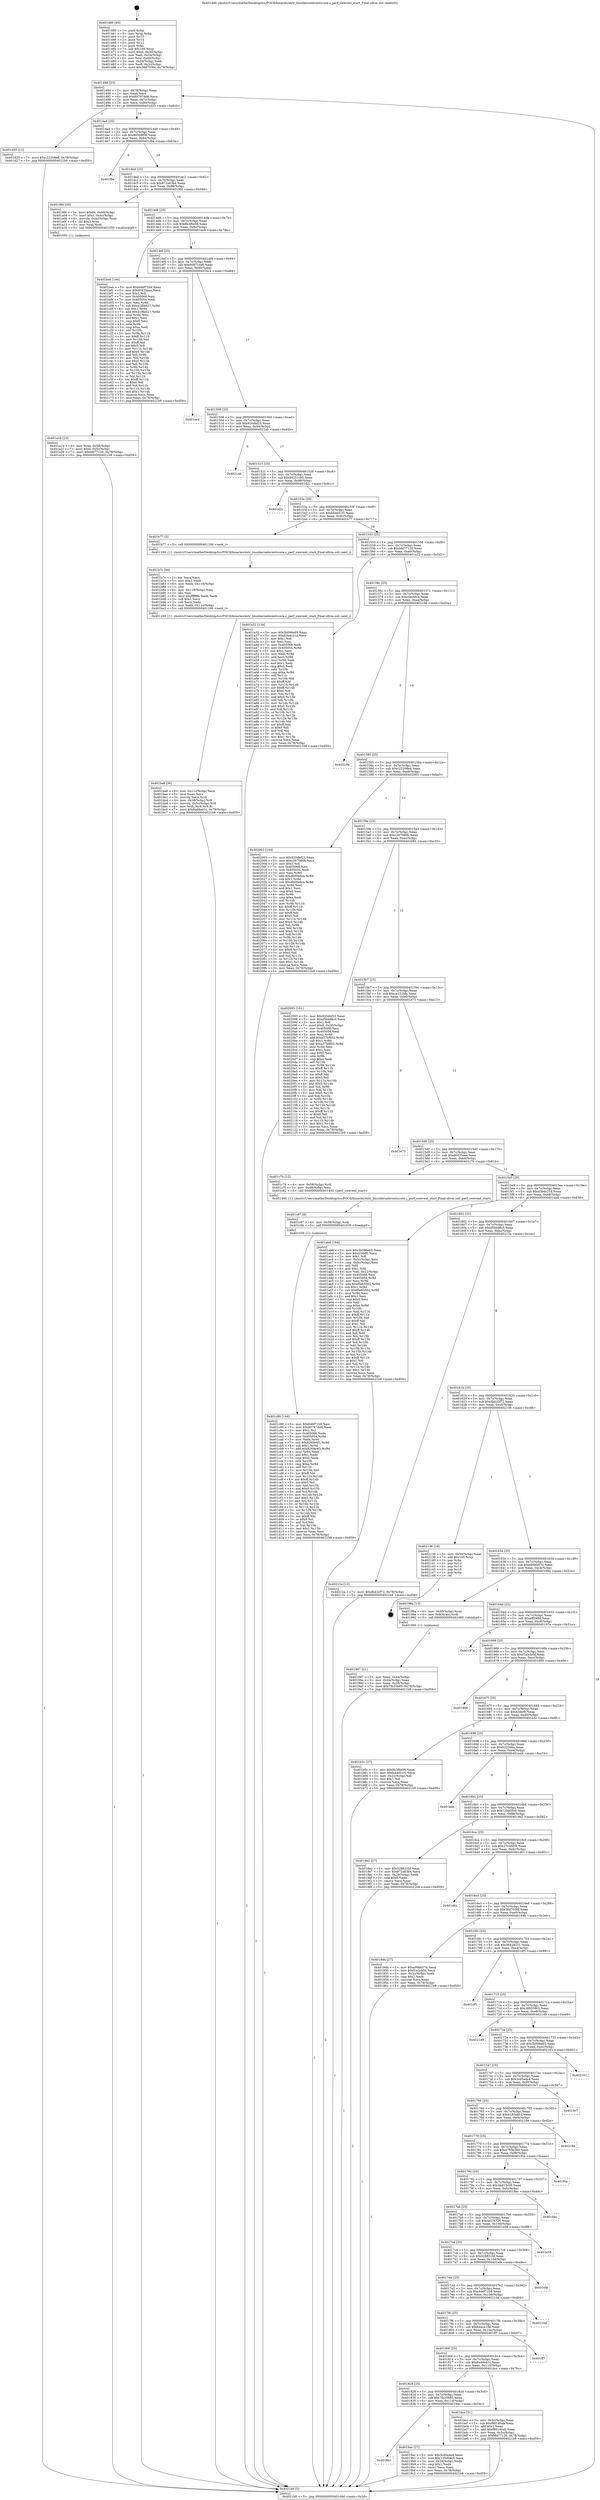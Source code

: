 digraph "0x401460" {
  label = "0x401460 (/mnt/c/Users/mathe/Desktop/tcc/POCII/binaries/extr_linuxkerneleventscore.c_perf_swevent_start_Final-ollvm.out::main(0))"
  labelloc = "t"
  node[shape=record]

  Entry [label="",width=0.3,height=0.3,shape=circle,fillcolor=black,style=filled]
  "0x40148d" [label="{
     0x40148d [23]\l
     | [instrs]\l
     &nbsp;&nbsp;0x40148d \<+3\>: mov -0x78(%rbp),%eax\l
     &nbsp;&nbsp;0x401490 \<+2\>: mov %eax,%ecx\l
     &nbsp;&nbsp;0x401492 \<+6\>: sub $0x80787dd6,%ecx\l
     &nbsp;&nbsp;0x401498 \<+3\>: mov %eax,-0x7c(%rbp)\l
     &nbsp;&nbsp;0x40149b \<+3\>: mov %ecx,-0x80(%rbp)\l
     &nbsp;&nbsp;0x40149e \<+6\>: je 0000000000401d20 \<main+0x8c0\>\l
  }"]
  "0x401d20" [label="{
     0x401d20 [12]\l
     | [instrs]\l
     &nbsp;&nbsp;0x401d20 \<+7\>: movl $0xc22208ed,-0x78(%rbp)\l
     &nbsp;&nbsp;0x401d27 \<+5\>: jmp 00000000004021b9 \<main+0xd59\>\l
  }"]
  "0x4014a4" [label="{
     0x4014a4 [25]\l
     | [instrs]\l
     &nbsp;&nbsp;0x4014a4 \<+5\>: jmp 00000000004014a9 \<main+0x49\>\l
     &nbsp;&nbsp;0x4014a9 \<+3\>: mov -0x7c(%rbp),%eax\l
     &nbsp;&nbsp;0x4014ac \<+5\>: sub $0x86508f00,%eax\l
     &nbsp;&nbsp;0x4014b1 \<+6\>: mov %eax,-0x84(%rbp)\l
     &nbsp;&nbsp;0x4014b7 \<+6\>: je 0000000000401f9a \<main+0xb3a\>\l
  }"]
  Exit [label="",width=0.3,height=0.3,shape=circle,fillcolor=black,style=filled,peripheries=2]
  "0x401f9a" [label="{
     0x401f9a\l
  }", style=dashed]
  "0x4014bd" [label="{
     0x4014bd [25]\l
     | [instrs]\l
     &nbsp;&nbsp;0x4014bd \<+5\>: jmp 00000000004014c2 \<main+0x62\>\l
     &nbsp;&nbsp;0x4014c2 \<+3\>: mov -0x7c(%rbp),%eax\l
     &nbsp;&nbsp;0x4014c5 \<+5\>: sub $0x872a63b4,%eax\l
     &nbsp;&nbsp;0x4014ca \<+6\>: mov %eax,-0x88(%rbp)\l
     &nbsp;&nbsp;0x4014d0 \<+6\>: je 00000000004019fd \<main+0x59d\>\l
  }"]
  "0x401c90" [label="{
     0x401c90 [144]\l
     | [instrs]\l
     &nbsp;&nbsp;0x401c90 \<+5\>: mov $0x646f71b9,%esi\l
     &nbsp;&nbsp;0x401c95 \<+5\>: mov $0x80787dd6,%eax\l
     &nbsp;&nbsp;0x401c9a \<+2\>: mov $0x1,%cl\l
     &nbsp;&nbsp;0x401c9c \<+7\>: mov 0x405068,%edx\l
     &nbsp;&nbsp;0x401ca3 \<+8\>: mov 0x405054,%r8d\l
     &nbsp;&nbsp;0x401cab \<+3\>: mov %edx,%r9d\l
     &nbsp;&nbsp;0x401cae \<+7\>: sub $0x8269e4f1,%r9d\l
     &nbsp;&nbsp;0x401cb5 \<+4\>: sub $0x1,%r9d\l
     &nbsp;&nbsp;0x401cb9 \<+7\>: add $0x8269e4f1,%r9d\l
     &nbsp;&nbsp;0x401cc0 \<+4\>: imul %r9d,%edx\l
     &nbsp;&nbsp;0x401cc4 \<+3\>: and $0x1,%edx\l
     &nbsp;&nbsp;0x401cc7 \<+3\>: cmp $0x0,%edx\l
     &nbsp;&nbsp;0x401cca \<+4\>: sete %r10b\l
     &nbsp;&nbsp;0x401cce \<+4\>: cmp $0xa,%r8d\l
     &nbsp;&nbsp;0x401cd2 \<+4\>: setl %r11b\l
     &nbsp;&nbsp;0x401cd6 \<+3\>: mov %r10b,%bl\l
     &nbsp;&nbsp;0x401cd9 \<+3\>: xor $0xff,%bl\l
     &nbsp;&nbsp;0x401cdc \<+3\>: mov %r11b,%r14b\l
     &nbsp;&nbsp;0x401cdf \<+4\>: xor $0xff,%r14b\l
     &nbsp;&nbsp;0x401ce3 \<+3\>: xor $0x0,%cl\l
     &nbsp;&nbsp;0x401ce6 \<+3\>: mov %bl,%r15b\l
     &nbsp;&nbsp;0x401ce9 \<+4\>: and $0x0,%r15b\l
     &nbsp;&nbsp;0x401ced \<+3\>: and %cl,%r10b\l
     &nbsp;&nbsp;0x401cf0 \<+3\>: mov %r14b,%r12b\l
     &nbsp;&nbsp;0x401cf3 \<+4\>: and $0x0,%r12b\l
     &nbsp;&nbsp;0x401cf7 \<+3\>: and %cl,%r11b\l
     &nbsp;&nbsp;0x401cfa \<+3\>: or %r10b,%r15b\l
     &nbsp;&nbsp;0x401cfd \<+3\>: or %r11b,%r12b\l
     &nbsp;&nbsp;0x401d00 \<+3\>: xor %r12b,%r15b\l
     &nbsp;&nbsp;0x401d03 \<+3\>: or %r14b,%bl\l
     &nbsp;&nbsp;0x401d06 \<+3\>: xor $0xff,%bl\l
     &nbsp;&nbsp;0x401d09 \<+3\>: or $0x0,%cl\l
     &nbsp;&nbsp;0x401d0c \<+2\>: and %cl,%bl\l
     &nbsp;&nbsp;0x401d0e \<+3\>: or %bl,%r15b\l
     &nbsp;&nbsp;0x401d11 \<+4\>: test $0x1,%r15b\l
     &nbsp;&nbsp;0x401d15 \<+3\>: cmovne %eax,%esi\l
     &nbsp;&nbsp;0x401d18 \<+3\>: mov %esi,-0x78(%rbp)\l
     &nbsp;&nbsp;0x401d1b \<+5\>: jmp 00000000004021b9 \<main+0xd59\>\l
  }"]
  "0x4019fd" [label="{
     0x4019fd [30]\l
     | [instrs]\l
     &nbsp;&nbsp;0x4019fd \<+7\>: movl $0x64,-0x48(%rbp)\l
     &nbsp;&nbsp;0x401a04 \<+7\>: movl $0x1,-0x4c(%rbp)\l
     &nbsp;&nbsp;0x401a0b \<+4\>: movslq -0x4c(%rbp),%rax\l
     &nbsp;&nbsp;0x401a0f \<+4\>: shl $0x3,%rax\l
     &nbsp;&nbsp;0x401a13 \<+3\>: mov %rax,%rdi\l
     &nbsp;&nbsp;0x401a16 \<+5\>: call 0000000000401050 \<malloc@plt\>\l
     | [calls]\l
     &nbsp;&nbsp;0x401050 \{1\} (unknown)\l
  }"]
  "0x4014d6" [label="{
     0x4014d6 [25]\l
     | [instrs]\l
     &nbsp;&nbsp;0x4014d6 \<+5\>: jmp 00000000004014db \<main+0x7b\>\l
     &nbsp;&nbsp;0x4014db \<+3\>: mov -0x7c(%rbp),%eax\l
     &nbsp;&nbsp;0x4014de \<+5\>: sub $0x8b3f6e56,%eax\l
     &nbsp;&nbsp;0x4014e3 \<+6\>: mov %eax,-0x8c(%rbp)\l
     &nbsp;&nbsp;0x4014e9 \<+6\>: je 0000000000401beb \<main+0x78b\>\l
  }"]
  "0x401c87" [label="{
     0x401c87 [9]\l
     | [instrs]\l
     &nbsp;&nbsp;0x401c87 \<+4\>: mov -0x58(%rbp),%rdi\l
     &nbsp;&nbsp;0x401c8b \<+5\>: call 0000000000401030 \<free@plt\>\l
     | [calls]\l
     &nbsp;&nbsp;0x401030 \{1\} (unknown)\l
  }"]
  "0x401beb" [label="{
     0x401beb [144]\l
     | [instrs]\l
     &nbsp;&nbsp;0x401beb \<+5\>: mov $0x646f71b9,%eax\l
     &nbsp;&nbsp;0x401bf0 \<+5\>: mov $0xd0435eea,%ecx\l
     &nbsp;&nbsp;0x401bf5 \<+2\>: mov $0x1,%dl\l
     &nbsp;&nbsp;0x401bf7 \<+7\>: mov 0x405068,%esi\l
     &nbsp;&nbsp;0x401bfe \<+7\>: mov 0x405054,%edi\l
     &nbsp;&nbsp;0x401c05 \<+3\>: mov %esi,%r8d\l
     &nbsp;&nbsp;0x401c08 \<+7\>: sub $0x41f8e627,%r8d\l
     &nbsp;&nbsp;0x401c0f \<+4\>: sub $0x1,%r8d\l
     &nbsp;&nbsp;0x401c13 \<+7\>: add $0x41f8e627,%r8d\l
     &nbsp;&nbsp;0x401c1a \<+4\>: imul %r8d,%esi\l
     &nbsp;&nbsp;0x401c1e \<+3\>: and $0x1,%esi\l
     &nbsp;&nbsp;0x401c21 \<+3\>: cmp $0x0,%esi\l
     &nbsp;&nbsp;0x401c24 \<+4\>: sete %r9b\l
     &nbsp;&nbsp;0x401c28 \<+3\>: cmp $0xa,%edi\l
     &nbsp;&nbsp;0x401c2b \<+4\>: setl %r10b\l
     &nbsp;&nbsp;0x401c2f \<+3\>: mov %r9b,%r11b\l
     &nbsp;&nbsp;0x401c32 \<+4\>: xor $0xff,%r11b\l
     &nbsp;&nbsp;0x401c36 \<+3\>: mov %r10b,%bl\l
     &nbsp;&nbsp;0x401c39 \<+3\>: xor $0xff,%bl\l
     &nbsp;&nbsp;0x401c3c \<+3\>: xor $0x0,%dl\l
     &nbsp;&nbsp;0x401c3f \<+3\>: mov %r11b,%r14b\l
     &nbsp;&nbsp;0x401c42 \<+4\>: and $0x0,%r14b\l
     &nbsp;&nbsp;0x401c46 \<+3\>: and %dl,%r9b\l
     &nbsp;&nbsp;0x401c49 \<+3\>: mov %bl,%r15b\l
     &nbsp;&nbsp;0x401c4c \<+4\>: and $0x0,%r15b\l
     &nbsp;&nbsp;0x401c50 \<+3\>: and %dl,%r10b\l
     &nbsp;&nbsp;0x401c53 \<+3\>: or %r9b,%r14b\l
     &nbsp;&nbsp;0x401c56 \<+3\>: or %r10b,%r15b\l
     &nbsp;&nbsp;0x401c59 \<+3\>: xor %r15b,%r14b\l
     &nbsp;&nbsp;0x401c5c \<+3\>: or %bl,%r11b\l
     &nbsp;&nbsp;0x401c5f \<+4\>: xor $0xff,%r11b\l
     &nbsp;&nbsp;0x401c63 \<+3\>: or $0x0,%dl\l
     &nbsp;&nbsp;0x401c66 \<+3\>: and %dl,%r11b\l
     &nbsp;&nbsp;0x401c69 \<+3\>: or %r11b,%r14b\l
     &nbsp;&nbsp;0x401c6c \<+4\>: test $0x1,%r14b\l
     &nbsp;&nbsp;0x401c70 \<+3\>: cmovne %ecx,%eax\l
     &nbsp;&nbsp;0x401c73 \<+3\>: mov %eax,-0x78(%rbp)\l
     &nbsp;&nbsp;0x401c76 \<+5\>: jmp 00000000004021b9 \<main+0xd59\>\l
  }"]
  "0x4014ef" [label="{
     0x4014ef [25]\l
     | [instrs]\l
     &nbsp;&nbsp;0x4014ef \<+5\>: jmp 00000000004014f4 \<main+0x94\>\l
     &nbsp;&nbsp;0x4014f4 \<+3\>: mov -0x7c(%rbp),%eax\l
     &nbsp;&nbsp;0x4014f7 \<+5\>: sub $0x90871da6,%eax\l
     &nbsp;&nbsp;0x4014fc \<+6\>: mov %eax,-0x90(%rbp)\l
     &nbsp;&nbsp;0x401502 \<+6\>: je 0000000000401ec4 \<main+0xa64\>\l
  }"]
  "0x401ba8" [label="{
     0x401ba8 [36]\l
     | [instrs]\l
     &nbsp;&nbsp;0x401ba8 \<+6\>: mov -0x11c(%rbp),%ecx\l
     &nbsp;&nbsp;0x401bae \<+3\>: imul %eax,%ecx\l
     &nbsp;&nbsp;0x401bb1 \<+3\>: movslq %ecx,%rdi\l
     &nbsp;&nbsp;0x401bb4 \<+4\>: mov -0x58(%rbp),%r8\l
     &nbsp;&nbsp;0x401bb8 \<+4\>: movslq -0x5c(%rbp),%r9\l
     &nbsp;&nbsp;0x401bbc \<+4\>: mov %rdi,(%r8,%r9,8)\l
     &nbsp;&nbsp;0x401bc0 \<+7\>: movl $0x6adda41c,-0x78(%rbp)\l
     &nbsp;&nbsp;0x401bc7 \<+5\>: jmp 00000000004021b9 \<main+0xd59\>\l
  }"]
  "0x401ec4" [label="{
     0x401ec4\l
  }", style=dashed]
  "0x401508" [label="{
     0x401508 [25]\l
     | [instrs]\l
     &nbsp;&nbsp;0x401508 \<+5\>: jmp 000000000040150d \<main+0xad\>\l
     &nbsp;&nbsp;0x40150d \<+3\>: mov -0x7c(%rbp),%eax\l
     &nbsp;&nbsp;0x401510 \<+5\>: sub $0x920dbf23,%eax\l
     &nbsp;&nbsp;0x401515 \<+6\>: mov %eax,-0x94(%rbp)\l
     &nbsp;&nbsp;0x40151b \<+6\>: je 00000000004021ab \<main+0xd4b\>\l
  }"]
  "0x401b7c" [label="{
     0x401b7c [44]\l
     | [instrs]\l
     &nbsp;&nbsp;0x401b7c \<+2\>: xor %ecx,%ecx\l
     &nbsp;&nbsp;0x401b7e \<+5\>: mov $0x2,%edx\l
     &nbsp;&nbsp;0x401b83 \<+6\>: mov %edx,-0x118(%rbp)\l
     &nbsp;&nbsp;0x401b89 \<+1\>: cltd\l
     &nbsp;&nbsp;0x401b8a \<+6\>: mov -0x118(%rbp),%esi\l
     &nbsp;&nbsp;0x401b90 \<+2\>: idiv %esi\l
     &nbsp;&nbsp;0x401b92 \<+6\>: imul $0xfffffffe,%edx,%edx\l
     &nbsp;&nbsp;0x401b98 \<+3\>: sub $0x1,%ecx\l
     &nbsp;&nbsp;0x401b9b \<+2\>: sub %ecx,%edx\l
     &nbsp;&nbsp;0x401b9d \<+6\>: mov %edx,-0x11c(%rbp)\l
     &nbsp;&nbsp;0x401ba3 \<+5\>: call 0000000000401160 \<next_i\>\l
     | [calls]\l
     &nbsp;&nbsp;0x401160 \{1\} (/mnt/c/Users/mathe/Desktop/tcc/POCII/binaries/extr_linuxkerneleventscore.c_perf_swevent_start_Final-ollvm.out::next_i)\l
  }"]
  "0x4021ab" [label="{
     0x4021ab\l
  }", style=dashed]
  "0x401521" [label="{
     0x401521 [25]\l
     | [instrs]\l
     &nbsp;&nbsp;0x401521 \<+5\>: jmp 0000000000401526 \<main+0xc6\>\l
     &nbsp;&nbsp;0x401526 \<+3\>: mov -0x7c(%rbp),%eax\l
     &nbsp;&nbsp;0x401529 \<+5\>: sub $0x94251c95,%eax\l
     &nbsp;&nbsp;0x40152e \<+6\>: mov %eax,-0x98(%rbp)\l
     &nbsp;&nbsp;0x401534 \<+6\>: je 0000000000401d2c \<main+0x8cc\>\l
  }"]
  "0x401a1b" [label="{
     0x401a1b [23]\l
     | [instrs]\l
     &nbsp;&nbsp;0x401a1b \<+4\>: mov %rax,-0x58(%rbp)\l
     &nbsp;&nbsp;0x401a1f \<+7\>: movl $0x0,-0x5c(%rbp)\l
     &nbsp;&nbsp;0x401a26 \<+7\>: movl $0xbfd77120,-0x78(%rbp)\l
     &nbsp;&nbsp;0x401a2d \<+5\>: jmp 00000000004021b9 \<main+0xd59\>\l
  }"]
  "0x401d2c" [label="{
     0x401d2c\l
  }", style=dashed]
  "0x40153a" [label="{
     0x40153a [25]\l
     | [instrs]\l
     &nbsp;&nbsp;0x40153a \<+5\>: jmp 000000000040153f \<main+0xdf\>\l
     &nbsp;&nbsp;0x40153f \<+3\>: mov -0x7c(%rbp),%eax\l
     &nbsp;&nbsp;0x401542 \<+5\>: sub $0xb4dd51f1,%eax\l
     &nbsp;&nbsp;0x401547 \<+6\>: mov %eax,-0x9c(%rbp)\l
     &nbsp;&nbsp;0x40154d \<+6\>: je 0000000000401b77 \<main+0x717\>\l
  }"]
  "0x401841" [label="{
     0x401841\l
  }", style=dashed]
  "0x401b77" [label="{
     0x401b77 [5]\l
     | [instrs]\l
     &nbsp;&nbsp;0x401b77 \<+5\>: call 0000000000401160 \<next_i\>\l
     | [calls]\l
     &nbsp;&nbsp;0x401160 \{1\} (/mnt/c/Users/mathe/Desktop/tcc/POCII/binaries/extr_linuxkerneleventscore.c_perf_swevent_start_Final-ollvm.out::next_i)\l
  }"]
  "0x401553" [label="{
     0x401553 [25]\l
     | [instrs]\l
     &nbsp;&nbsp;0x401553 \<+5\>: jmp 0000000000401558 \<main+0xf8\>\l
     &nbsp;&nbsp;0x401558 \<+3\>: mov -0x7c(%rbp),%eax\l
     &nbsp;&nbsp;0x40155b \<+5\>: sub $0xbfd77120,%eax\l
     &nbsp;&nbsp;0x401560 \<+6\>: mov %eax,-0xa0(%rbp)\l
     &nbsp;&nbsp;0x401566 \<+6\>: je 0000000000401a32 \<main+0x5d2\>\l
  }"]
  "0x4019ac" [label="{
     0x4019ac [27]\l
     | [instrs]\l
     &nbsp;&nbsp;0x4019ac \<+5\>: mov $0x3cd5a4e4,%eax\l
     &nbsp;&nbsp;0x4019b1 \<+5\>: mov $0x120d09c0,%ecx\l
     &nbsp;&nbsp;0x4019b6 \<+3\>: mov -0x28(%rbp),%edx\l
     &nbsp;&nbsp;0x4019b9 \<+3\>: cmp $0x1,%edx\l
     &nbsp;&nbsp;0x4019bc \<+3\>: cmovl %ecx,%eax\l
     &nbsp;&nbsp;0x4019bf \<+3\>: mov %eax,-0x78(%rbp)\l
     &nbsp;&nbsp;0x4019c2 \<+5\>: jmp 00000000004021b9 \<main+0xd59\>\l
  }"]
  "0x401a32" [label="{
     0x401a32 [134]\l
     | [instrs]\l
     &nbsp;&nbsp;0x401a32 \<+5\>: mov $0x3b096e65,%eax\l
     &nbsp;&nbsp;0x401a37 \<+5\>: mov $0xd3bdc21d,%ecx\l
     &nbsp;&nbsp;0x401a3c \<+2\>: mov $0x1,%dl\l
     &nbsp;&nbsp;0x401a3e \<+2\>: xor %esi,%esi\l
     &nbsp;&nbsp;0x401a40 \<+7\>: mov 0x405068,%edi\l
     &nbsp;&nbsp;0x401a47 \<+8\>: mov 0x405054,%r8d\l
     &nbsp;&nbsp;0x401a4f \<+3\>: sub $0x1,%esi\l
     &nbsp;&nbsp;0x401a52 \<+3\>: mov %edi,%r9d\l
     &nbsp;&nbsp;0x401a55 \<+3\>: add %esi,%r9d\l
     &nbsp;&nbsp;0x401a58 \<+4\>: imul %r9d,%edi\l
     &nbsp;&nbsp;0x401a5c \<+3\>: and $0x1,%edi\l
     &nbsp;&nbsp;0x401a5f \<+3\>: cmp $0x0,%edi\l
     &nbsp;&nbsp;0x401a62 \<+4\>: sete %r10b\l
     &nbsp;&nbsp;0x401a66 \<+4\>: cmp $0xa,%r8d\l
     &nbsp;&nbsp;0x401a6a \<+4\>: setl %r11b\l
     &nbsp;&nbsp;0x401a6e \<+3\>: mov %r10b,%bl\l
     &nbsp;&nbsp;0x401a71 \<+3\>: xor $0xff,%bl\l
     &nbsp;&nbsp;0x401a74 \<+3\>: mov %r11b,%r14b\l
     &nbsp;&nbsp;0x401a77 \<+4\>: xor $0xff,%r14b\l
     &nbsp;&nbsp;0x401a7b \<+3\>: xor $0x0,%dl\l
     &nbsp;&nbsp;0x401a7e \<+3\>: mov %bl,%r15b\l
     &nbsp;&nbsp;0x401a81 \<+4\>: and $0x0,%r15b\l
     &nbsp;&nbsp;0x401a85 \<+3\>: and %dl,%r10b\l
     &nbsp;&nbsp;0x401a88 \<+3\>: mov %r14b,%r12b\l
     &nbsp;&nbsp;0x401a8b \<+4\>: and $0x0,%r12b\l
     &nbsp;&nbsp;0x401a8f \<+3\>: and %dl,%r11b\l
     &nbsp;&nbsp;0x401a92 \<+3\>: or %r10b,%r15b\l
     &nbsp;&nbsp;0x401a95 \<+3\>: or %r11b,%r12b\l
     &nbsp;&nbsp;0x401a98 \<+3\>: xor %r12b,%r15b\l
     &nbsp;&nbsp;0x401a9b \<+3\>: or %r14b,%bl\l
     &nbsp;&nbsp;0x401a9e \<+3\>: xor $0xff,%bl\l
     &nbsp;&nbsp;0x401aa1 \<+3\>: or $0x0,%dl\l
     &nbsp;&nbsp;0x401aa4 \<+2\>: and %dl,%bl\l
     &nbsp;&nbsp;0x401aa6 \<+3\>: or %bl,%r15b\l
     &nbsp;&nbsp;0x401aa9 \<+4\>: test $0x1,%r15b\l
     &nbsp;&nbsp;0x401aad \<+3\>: cmovne %ecx,%eax\l
     &nbsp;&nbsp;0x401ab0 \<+3\>: mov %eax,-0x78(%rbp)\l
     &nbsp;&nbsp;0x401ab3 \<+5\>: jmp 00000000004021b9 \<main+0xd59\>\l
  }"]
  "0x40156c" [label="{
     0x40156c [25]\l
     | [instrs]\l
     &nbsp;&nbsp;0x40156c \<+5\>: jmp 0000000000401571 \<main+0x111\>\l
     &nbsp;&nbsp;0x401571 \<+3\>: mov -0x7c(%rbp),%eax\l
     &nbsp;&nbsp;0x401574 \<+5\>: sub $0xc0ec6fc4,%eax\l
     &nbsp;&nbsp;0x401579 \<+6\>: mov %eax,-0xa4(%rbp)\l
     &nbsp;&nbsp;0x40157f \<+6\>: je 000000000040219a \<main+0xd3a\>\l
  }"]
  "0x401828" [label="{
     0x401828 [25]\l
     | [instrs]\l
     &nbsp;&nbsp;0x401828 \<+5\>: jmp 000000000040182d \<main+0x3cd\>\l
     &nbsp;&nbsp;0x40182d \<+3\>: mov -0x7c(%rbp),%eax\l
     &nbsp;&nbsp;0x401830 \<+5\>: sub $0x7fb35b85,%eax\l
     &nbsp;&nbsp;0x401835 \<+6\>: mov %eax,-0x114(%rbp)\l
     &nbsp;&nbsp;0x40183b \<+6\>: je 00000000004019ac \<main+0x54c\>\l
  }"]
  "0x40219a" [label="{
     0x40219a\l
  }", style=dashed]
  "0x401585" [label="{
     0x401585 [25]\l
     | [instrs]\l
     &nbsp;&nbsp;0x401585 \<+5\>: jmp 000000000040158a \<main+0x12a\>\l
     &nbsp;&nbsp;0x40158a \<+3\>: mov -0x7c(%rbp),%eax\l
     &nbsp;&nbsp;0x40158d \<+5\>: sub $0xc22208ed,%eax\l
     &nbsp;&nbsp;0x401592 \<+6\>: mov %eax,-0xa8(%rbp)\l
     &nbsp;&nbsp;0x401598 \<+6\>: je 0000000000402003 \<main+0xba3\>\l
  }"]
  "0x401bcc" [label="{
     0x401bcc [31]\l
     | [instrs]\l
     &nbsp;&nbsp;0x401bcc \<+3\>: mov -0x5c(%rbp),%eax\l
     &nbsp;&nbsp;0x401bcf \<+5\>: sub $0xf88140ab,%eax\l
     &nbsp;&nbsp;0x401bd4 \<+3\>: add $0x1,%eax\l
     &nbsp;&nbsp;0x401bd7 \<+5\>: add $0xf88140ab,%eax\l
     &nbsp;&nbsp;0x401bdc \<+3\>: mov %eax,-0x5c(%rbp)\l
     &nbsp;&nbsp;0x401bdf \<+7\>: movl $0xbfd77120,-0x78(%rbp)\l
     &nbsp;&nbsp;0x401be6 \<+5\>: jmp 00000000004021b9 \<main+0xd59\>\l
  }"]
  "0x402003" [label="{
     0x402003 [144]\l
     | [instrs]\l
     &nbsp;&nbsp;0x402003 \<+5\>: mov $0x920dbf23,%eax\l
     &nbsp;&nbsp;0x402008 \<+5\>: mov $0xc267080b,%ecx\l
     &nbsp;&nbsp;0x40200d \<+2\>: mov $0x1,%dl\l
     &nbsp;&nbsp;0x40200f \<+7\>: mov 0x405068,%esi\l
     &nbsp;&nbsp;0x402016 \<+7\>: mov 0x405054,%edi\l
     &nbsp;&nbsp;0x40201d \<+3\>: mov %esi,%r8d\l
     &nbsp;&nbsp;0x402020 \<+7\>: add $0xdb00e6ce,%r8d\l
     &nbsp;&nbsp;0x402027 \<+4\>: sub $0x1,%r8d\l
     &nbsp;&nbsp;0x40202b \<+7\>: sub $0xdb00e6ce,%r8d\l
     &nbsp;&nbsp;0x402032 \<+4\>: imul %r8d,%esi\l
     &nbsp;&nbsp;0x402036 \<+3\>: and $0x1,%esi\l
     &nbsp;&nbsp;0x402039 \<+3\>: cmp $0x0,%esi\l
     &nbsp;&nbsp;0x40203c \<+4\>: sete %r9b\l
     &nbsp;&nbsp;0x402040 \<+3\>: cmp $0xa,%edi\l
     &nbsp;&nbsp;0x402043 \<+4\>: setl %r10b\l
     &nbsp;&nbsp;0x402047 \<+3\>: mov %r9b,%r11b\l
     &nbsp;&nbsp;0x40204a \<+4\>: xor $0xff,%r11b\l
     &nbsp;&nbsp;0x40204e \<+3\>: mov %r10b,%bl\l
     &nbsp;&nbsp;0x402051 \<+3\>: xor $0xff,%bl\l
     &nbsp;&nbsp;0x402054 \<+3\>: xor $0x0,%dl\l
     &nbsp;&nbsp;0x402057 \<+3\>: mov %r11b,%r14b\l
     &nbsp;&nbsp;0x40205a \<+4\>: and $0x0,%r14b\l
     &nbsp;&nbsp;0x40205e \<+3\>: and %dl,%r9b\l
     &nbsp;&nbsp;0x402061 \<+3\>: mov %bl,%r15b\l
     &nbsp;&nbsp;0x402064 \<+4\>: and $0x0,%r15b\l
     &nbsp;&nbsp;0x402068 \<+3\>: and %dl,%r10b\l
     &nbsp;&nbsp;0x40206b \<+3\>: or %r9b,%r14b\l
     &nbsp;&nbsp;0x40206e \<+3\>: or %r10b,%r15b\l
     &nbsp;&nbsp;0x402071 \<+3\>: xor %r15b,%r14b\l
     &nbsp;&nbsp;0x402074 \<+3\>: or %bl,%r11b\l
     &nbsp;&nbsp;0x402077 \<+4\>: xor $0xff,%r11b\l
     &nbsp;&nbsp;0x40207b \<+3\>: or $0x0,%dl\l
     &nbsp;&nbsp;0x40207e \<+3\>: and %dl,%r11b\l
     &nbsp;&nbsp;0x402081 \<+3\>: or %r11b,%r14b\l
     &nbsp;&nbsp;0x402084 \<+4\>: test $0x1,%r14b\l
     &nbsp;&nbsp;0x402088 \<+3\>: cmovne %ecx,%eax\l
     &nbsp;&nbsp;0x40208b \<+3\>: mov %eax,-0x78(%rbp)\l
     &nbsp;&nbsp;0x40208e \<+5\>: jmp 00000000004021b9 \<main+0xd59\>\l
  }"]
  "0x40159e" [label="{
     0x40159e [25]\l
     | [instrs]\l
     &nbsp;&nbsp;0x40159e \<+5\>: jmp 00000000004015a3 \<main+0x143\>\l
     &nbsp;&nbsp;0x4015a3 \<+3\>: mov -0x7c(%rbp),%eax\l
     &nbsp;&nbsp;0x4015a6 \<+5\>: sub $0xc267080b,%eax\l
     &nbsp;&nbsp;0x4015ab \<+6\>: mov %eax,-0xac(%rbp)\l
     &nbsp;&nbsp;0x4015b1 \<+6\>: je 0000000000402093 \<main+0xc33\>\l
  }"]
  "0x40180f" [label="{
     0x40180f [25]\l
     | [instrs]\l
     &nbsp;&nbsp;0x40180f \<+5\>: jmp 0000000000401814 \<main+0x3b4\>\l
     &nbsp;&nbsp;0x401814 \<+3\>: mov -0x7c(%rbp),%eax\l
     &nbsp;&nbsp;0x401817 \<+5\>: sub $0x6adda41c,%eax\l
     &nbsp;&nbsp;0x40181c \<+6\>: mov %eax,-0x110(%rbp)\l
     &nbsp;&nbsp;0x401822 \<+6\>: je 0000000000401bcc \<main+0x76c\>\l
  }"]
  "0x402093" [label="{
     0x402093 [151]\l
     | [instrs]\l
     &nbsp;&nbsp;0x402093 \<+5\>: mov $0x920dbf23,%eax\l
     &nbsp;&nbsp;0x402098 \<+5\>: mov $0xd5bbd6c0,%ecx\l
     &nbsp;&nbsp;0x40209d \<+2\>: mov $0x1,%dl\l
     &nbsp;&nbsp;0x40209f \<+7\>: movl $0x0,-0x30(%rbp)\l
     &nbsp;&nbsp;0x4020a6 \<+7\>: mov 0x405068,%esi\l
     &nbsp;&nbsp;0x4020ad \<+7\>: mov 0x405054,%edi\l
     &nbsp;&nbsp;0x4020b4 \<+3\>: mov %esi,%r8d\l
     &nbsp;&nbsp;0x4020b7 \<+7\>: add $0xa37bf602,%r8d\l
     &nbsp;&nbsp;0x4020be \<+4\>: sub $0x1,%r8d\l
     &nbsp;&nbsp;0x4020c2 \<+7\>: sub $0xa37bf602,%r8d\l
     &nbsp;&nbsp;0x4020c9 \<+4\>: imul %r8d,%esi\l
     &nbsp;&nbsp;0x4020cd \<+3\>: and $0x1,%esi\l
     &nbsp;&nbsp;0x4020d0 \<+3\>: cmp $0x0,%esi\l
     &nbsp;&nbsp;0x4020d3 \<+4\>: sete %r9b\l
     &nbsp;&nbsp;0x4020d7 \<+3\>: cmp $0xa,%edi\l
     &nbsp;&nbsp;0x4020da \<+4\>: setl %r10b\l
     &nbsp;&nbsp;0x4020de \<+3\>: mov %r9b,%r11b\l
     &nbsp;&nbsp;0x4020e1 \<+4\>: xor $0xff,%r11b\l
     &nbsp;&nbsp;0x4020e5 \<+3\>: mov %r10b,%bl\l
     &nbsp;&nbsp;0x4020e8 \<+3\>: xor $0xff,%bl\l
     &nbsp;&nbsp;0x4020eb \<+3\>: xor $0x0,%dl\l
     &nbsp;&nbsp;0x4020ee \<+3\>: mov %r11b,%r14b\l
     &nbsp;&nbsp;0x4020f1 \<+4\>: and $0x0,%r14b\l
     &nbsp;&nbsp;0x4020f5 \<+3\>: and %dl,%r9b\l
     &nbsp;&nbsp;0x4020f8 \<+3\>: mov %bl,%r15b\l
     &nbsp;&nbsp;0x4020fb \<+4\>: and $0x0,%r15b\l
     &nbsp;&nbsp;0x4020ff \<+3\>: and %dl,%r10b\l
     &nbsp;&nbsp;0x402102 \<+3\>: or %r9b,%r14b\l
     &nbsp;&nbsp;0x402105 \<+3\>: or %r10b,%r15b\l
     &nbsp;&nbsp;0x402108 \<+3\>: xor %r15b,%r14b\l
     &nbsp;&nbsp;0x40210b \<+3\>: or %bl,%r11b\l
     &nbsp;&nbsp;0x40210e \<+4\>: xor $0xff,%r11b\l
     &nbsp;&nbsp;0x402112 \<+3\>: or $0x0,%dl\l
     &nbsp;&nbsp;0x402115 \<+3\>: and %dl,%r11b\l
     &nbsp;&nbsp;0x402118 \<+3\>: or %r11b,%r14b\l
     &nbsp;&nbsp;0x40211b \<+4\>: test $0x1,%r14b\l
     &nbsp;&nbsp;0x40211f \<+3\>: cmovne %ecx,%eax\l
     &nbsp;&nbsp;0x402122 \<+3\>: mov %eax,-0x78(%rbp)\l
     &nbsp;&nbsp;0x402125 \<+5\>: jmp 00000000004021b9 \<main+0xd59\>\l
  }"]
  "0x4015b7" [label="{
     0x4015b7 [25]\l
     | [instrs]\l
     &nbsp;&nbsp;0x4015b7 \<+5\>: jmp 00000000004015bc \<main+0x15c\>\l
     &nbsp;&nbsp;0x4015bc \<+3\>: mov -0x7c(%rbp),%eax\l
     &nbsp;&nbsp;0x4015bf \<+5\>: sub $0xce152fda,%eax\l
     &nbsp;&nbsp;0x4015c4 \<+6\>: mov %eax,-0xb0(%rbp)\l
     &nbsp;&nbsp;0x4015ca \<+6\>: je 0000000000401e73 \<main+0xa13\>\l
  }"]
  "0x401ff7" [label="{
     0x401ff7\l
  }", style=dashed]
  "0x401e73" [label="{
     0x401e73\l
  }", style=dashed]
  "0x4015d0" [label="{
     0x4015d0 [25]\l
     | [instrs]\l
     &nbsp;&nbsp;0x4015d0 \<+5\>: jmp 00000000004015d5 \<main+0x175\>\l
     &nbsp;&nbsp;0x4015d5 \<+3\>: mov -0x7c(%rbp),%eax\l
     &nbsp;&nbsp;0x4015d8 \<+5\>: sub $0xd0435eea,%eax\l
     &nbsp;&nbsp;0x4015dd \<+6\>: mov %eax,-0xb4(%rbp)\l
     &nbsp;&nbsp;0x4015e3 \<+6\>: je 0000000000401c7b \<main+0x81b\>\l
  }"]
  "0x4017f6" [label="{
     0x4017f6 [25]\l
     | [instrs]\l
     &nbsp;&nbsp;0x4017f6 \<+5\>: jmp 00000000004017fb \<main+0x39b\>\l
     &nbsp;&nbsp;0x4017fb \<+3\>: mov -0x7c(%rbp),%eax\l
     &nbsp;&nbsp;0x4017fe \<+5\>: sub $0x64ace16e,%eax\l
     &nbsp;&nbsp;0x401803 \<+6\>: mov %eax,-0x10c(%rbp)\l
     &nbsp;&nbsp;0x401809 \<+6\>: je 0000000000401ff7 \<main+0xb97\>\l
  }"]
  "0x401c7b" [label="{
     0x401c7b [12]\l
     | [instrs]\l
     &nbsp;&nbsp;0x401c7b \<+4\>: mov -0x58(%rbp),%rdi\l
     &nbsp;&nbsp;0x401c7f \<+3\>: mov -0x48(%rbp),%esi\l
     &nbsp;&nbsp;0x401c82 \<+5\>: call 0000000000401440 \<perf_swevent_start\>\l
     | [calls]\l
     &nbsp;&nbsp;0x401440 \{1\} (/mnt/c/Users/mathe/Desktop/tcc/POCII/binaries/extr_linuxkerneleventscore.c_perf_swevent_start_Final-ollvm.out::perf_swevent_start)\l
  }"]
  "0x4015e9" [label="{
     0x4015e9 [25]\l
     | [instrs]\l
     &nbsp;&nbsp;0x4015e9 \<+5\>: jmp 00000000004015ee \<main+0x18e\>\l
     &nbsp;&nbsp;0x4015ee \<+3\>: mov -0x7c(%rbp),%eax\l
     &nbsp;&nbsp;0x4015f1 \<+5\>: sub $0xd3bdc21d,%eax\l
     &nbsp;&nbsp;0x4015f6 \<+6\>: mov %eax,-0xb8(%rbp)\l
     &nbsp;&nbsp;0x4015fc \<+6\>: je 0000000000401ab8 \<main+0x658\>\l
  }"]
  "0x40216d" [label="{
     0x40216d\l
  }", style=dashed]
  "0x401ab8" [label="{
     0x401ab8 [164]\l
     | [instrs]\l
     &nbsp;&nbsp;0x401ab8 \<+5\>: mov $0x3b096e65,%eax\l
     &nbsp;&nbsp;0x401abd \<+5\>: mov $0x43def0,%ecx\l
     &nbsp;&nbsp;0x401ac2 \<+2\>: mov $0x1,%dl\l
     &nbsp;&nbsp;0x401ac4 \<+3\>: mov -0x5c(%rbp),%esi\l
     &nbsp;&nbsp;0x401ac7 \<+3\>: cmp -0x4c(%rbp),%esi\l
     &nbsp;&nbsp;0x401aca \<+4\>: setl %dil\l
     &nbsp;&nbsp;0x401ace \<+4\>: and $0x1,%dil\l
     &nbsp;&nbsp;0x401ad2 \<+4\>: mov %dil,-0x22(%rbp)\l
     &nbsp;&nbsp;0x401ad6 \<+7\>: mov 0x405068,%esi\l
     &nbsp;&nbsp;0x401add \<+8\>: mov 0x405054,%r8d\l
     &nbsp;&nbsp;0x401ae5 \<+3\>: mov %esi,%r9d\l
     &nbsp;&nbsp;0x401ae8 \<+7\>: add $0xf0e65562,%r9d\l
     &nbsp;&nbsp;0x401aef \<+4\>: sub $0x1,%r9d\l
     &nbsp;&nbsp;0x401af3 \<+7\>: sub $0xf0e65562,%r9d\l
     &nbsp;&nbsp;0x401afa \<+4\>: imul %r9d,%esi\l
     &nbsp;&nbsp;0x401afe \<+3\>: and $0x1,%esi\l
     &nbsp;&nbsp;0x401b01 \<+3\>: cmp $0x0,%esi\l
     &nbsp;&nbsp;0x401b04 \<+4\>: sete %dil\l
     &nbsp;&nbsp;0x401b08 \<+4\>: cmp $0xa,%r8d\l
     &nbsp;&nbsp;0x401b0c \<+4\>: setl %r10b\l
     &nbsp;&nbsp;0x401b10 \<+3\>: mov %dil,%r11b\l
     &nbsp;&nbsp;0x401b13 \<+4\>: xor $0xff,%r11b\l
     &nbsp;&nbsp;0x401b17 \<+3\>: mov %r10b,%bl\l
     &nbsp;&nbsp;0x401b1a \<+3\>: xor $0xff,%bl\l
     &nbsp;&nbsp;0x401b1d \<+3\>: xor $0x1,%dl\l
     &nbsp;&nbsp;0x401b20 \<+3\>: mov %r11b,%r14b\l
     &nbsp;&nbsp;0x401b23 \<+4\>: and $0xff,%r14b\l
     &nbsp;&nbsp;0x401b27 \<+3\>: and %dl,%dil\l
     &nbsp;&nbsp;0x401b2a \<+3\>: mov %bl,%r15b\l
     &nbsp;&nbsp;0x401b2d \<+4\>: and $0xff,%r15b\l
     &nbsp;&nbsp;0x401b31 \<+3\>: and %dl,%r10b\l
     &nbsp;&nbsp;0x401b34 \<+3\>: or %dil,%r14b\l
     &nbsp;&nbsp;0x401b37 \<+3\>: or %r10b,%r15b\l
     &nbsp;&nbsp;0x401b3a \<+3\>: xor %r15b,%r14b\l
     &nbsp;&nbsp;0x401b3d \<+3\>: or %bl,%r11b\l
     &nbsp;&nbsp;0x401b40 \<+4\>: xor $0xff,%r11b\l
     &nbsp;&nbsp;0x401b44 \<+3\>: or $0x1,%dl\l
     &nbsp;&nbsp;0x401b47 \<+3\>: and %dl,%r11b\l
     &nbsp;&nbsp;0x401b4a \<+3\>: or %r11b,%r14b\l
     &nbsp;&nbsp;0x401b4d \<+4\>: test $0x1,%r14b\l
     &nbsp;&nbsp;0x401b51 \<+3\>: cmovne %ecx,%eax\l
     &nbsp;&nbsp;0x401b54 \<+3\>: mov %eax,-0x78(%rbp)\l
     &nbsp;&nbsp;0x401b57 \<+5\>: jmp 00000000004021b9 \<main+0xd59\>\l
  }"]
  "0x401602" [label="{
     0x401602 [25]\l
     | [instrs]\l
     &nbsp;&nbsp;0x401602 \<+5\>: jmp 0000000000401607 \<main+0x1a7\>\l
     &nbsp;&nbsp;0x401607 \<+3\>: mov -0x7c(%rbp),%eax\l
     &nbsp;&nbsp;0x40160a \<+5\>: sub $0xd5bbd6c0,%eax\l
     &nbsp;&nbsp;0x40160f \<+6\>: mov %eax,-0xbc(%rbp)\l
     &nbsp;&nbsp;0x401615 \<+6\>: je 000000000040212a \<main+0xcca\>\l
  }"]
  "0x4017dd" [label="{
     0x4017dd [25]\l
     | [instrs]\l
     &nbsp;&nbsp;0x4017dd \<+5\>: jmp 00000000004017e2 \<main+0x382\>\l
     &nbsp;&nbsp;0x4017e2 \<+3\>: mov -0x7c(%rbp),%eax\l
     &nbsp;&nbsp;0x4017e5 \<+5\>: sub $0x646f71b9,%eax\l
     &nbsp;&nbsp;0x4017ea \<+6\>: mov %eax,-0x108(%rbp)\l
     &nbsp;&nbsp;0x4017f0 \<+6\>: je 000000000040216d \<main+0xd0d\>\l
  }"]
  "0x40212a" [label="{
     0x40212a [12]\l
     | [instrs]\l
     &nbsp;&nbsp;0x40212a \<+7\>: movl $0xdb432f72,-0x78(%rbp)\l
     &nbsp;&nbsp;0x402131 \<+5\>: jmp 00000000004021b9 \<main+0xd59\>\l
  }"]
  "0x40161b" [label="{
     0x40161b [25]\l
     | [instrs]\l
     &nbsp;&nbsp;0x40161b \<+5\>: jmp 0000000000401620 \<main+0x1c0\>\l
     &nbsp;&nbsp;0x401620 \<+3\>: mov -0x7c(%rbp),%eax\l
     &nbsp;&nbsp;0x401623 \<+5\>: sub $0xdb432f72,%eax\l
     &nbsp;&nbsp;0x401628 \<+6\>: mov %eax,-0xc0(%rbp)\l
     &nbsp;&nbsp;0x40162e \<+6\>: je 0000000000402136 \<main+0xcd6\>\l
  }"]
  "0x401efe" [label="{
     0x401efe\l
  }", style=dashed]
  "0x402136" [label="{
     0x402136 [19]\l
     | [instrs]\l
     &nbsp;&nbsp;0x402136 \<+3\>: mov -0x30(%rbp),%eax\l
     &nbsp;&nbsp;0x402139 \<+7\>: add $0x100,%rsp\l
     &nbsp;&nbsp;0x402140 \<+1\>: pop %rbx\l
     &nbsp;&nbsp;0x402141 \<+2\>: pop %r12\l
     &nbsp;&nbsp;0x402143 \<+2\>: pop %r14\l
     &nbsp;&nbsp;0x402145 \<+2\>: pop %r15\l
     &nbsp;&nbsp;0x402147 \<+1\>: pop %rbp\l
     &nbsp;&nbsp;0x402148 \<+1\>: ret\l
  }"]
  "0x401634" [label="{
     0x401634 [25]\l
     | [instrs]\l
     &nbsp;&nbsp;0x401634 \<+5\>: jmp 0000000000401639 \<main+0x1d9\>\l
     &nbsp;&nbsp;0x401639 \<+3\>: mov -0x7c(%rbp),%eax\l
     &nbsp;&nbsp;0x40163c \<+5\>: sub $0xe99bb57d,%eax\l
     &nbsp;&nbsp;0x401641 \<+6\>: mov %eax,-0xc4(%rbp)\l
     &nbsp;&nbsp;0x401647 \<+6\>: je 000000000040198a \<main+0x52a\>\l
  }"]
  "0x4017c4" [label="{
     0x4017c4 [25]\l
     | [instrs]\l
     &nbsp;&nbsp;0x4017c4 \<+5\>: jmp 00000000004017c9 \<main+0x369\>\l
     &nbsp;&nbsp;0x4017c9 \<+3\>: mov -0x7c(%rbp),%eax\l
     &nbsp;&nbsp;0x4017cc \<+5\>: sub $0x528831bf,%eax\l
     &nbsp;&nbsp;0x4017d1 \<+6\>: mov %eax,-0x104(%rbp)\l
     &nbsp;&nbsp;0x4017d7 \<+6\>: je 0000000000401efe \<main+0xa9e\>\l
  }"]
  "0x40198a" [label="{
     0x40198a [13]\l
     | [instrs]\l
     &nbsp;&nbsp;0x40198a \<+4\>: mov -0x40(%rbp),%rax\l
     &nbsp;&nbsp;0x40198e \<+4\>: mov 0x8(%rax),%rdi\l
     &nbsp;&nbsp;0x401992 \<+5\>: call 0000000000401060 \<atoi@plt\>\l
     | [calls]\l
     &nbsp;&nbsp;0x401060 \{1\} (unknown)\l
  }"]
  "0x40164d" [label="{
     0x40164d [25]\l
     | [instrs]\l
     &nbsp;&nbsp;0x40164d \<+5\>: jmp 0000000000401652 \<main+0x1f2\>\l
     &nbsp;&nbsp;0x401652 \<+3\>: mov -0x7c(%rbp),%eax\l
     &nbsp;&nbsp;0x401655 \<+5\>: sub $0xeff29f6f,%eax\l
     &nbsp;&nbsp;0x40165a \<+6\>: mov %eax,-0xc8(%rbp)\l
     &nbsp;&nbsp;0x401660 \<+6\>: je 000000000040197e \<main+0x51e\>\l
  }"]
  "0x401e58" [label="{
     0x401e58\l
  }", style=dashed]
  "0x40197e" [label="{
     0x40197e\l
  }", style=dashed]
  "0x401666" [label="{
     0x401666 [25]\l
     | [instrs]\l
     &nbsp;&nbsp;0x401666 \<+5\>: jmp 000000000040166b \<main+0x20b\>\l
     &nbsp;&nbsp;0x40166b \<+3\>: mov -0x7c(%rbp),%eax\l
     &nbsp;&nbsp;0x40166e \<+5\>: sub $0xf1a3cb0d,%eax\l
     &nbsp;&nbsp;0x401673 \<+6\>: mov %eax,-0xcc(%rbp)\l
     &nbsp;&nbsp;0x401679 \<+6\>: je 0000000000401866 \<main+0x406\>\l
  }"]
  "0x4017ab" [label="{
     0x4017ab [25]\l
     | [instrs]\l
     &nbsp;&nbsp;0x4017ab \<+5\>: jmp 00000000004017b0 \<main+0x350\>\l
     &nbsp;&nbsp;0x4017b0 \<+3\>: mov -0x7c(%rbp),%eax\l
     &nbsp;&nbsp;0x4017b3 \<+5\>: sub $0x4d1f4726,%eax\l
     &nbsp;&nbsp;0x4017b8 \<+6\>: mov %eax,-0x100(%rbp)\l
     &nbsp;&nbsp;0x4017be \<+6\>: je 0000000000401e58 \<main+0x9f8\>\l
  }"]
  "0x401866" [label="{
     0x401866\l
  }", style=dashed]
  "0x40167f" [label="{
     0x40167f [25]\l
     | [instrs]\l
     &nbsp;&nbsp;0x40167f \<+5\>: jmp 0000000000401684 \<main+0x224\>\l
     &nbsp;&nbsp;0x401684 \<+3\>: mov -0x7c(%rbp),%eax\l
     &nbsp;&nbsp;0x401687 \<+5\>: sub $0x43def0,%eax\l
     &nbsp;&nbsp;0x40168c \<+6\>: mov %eax,-0xd0(%rbp)\l
     &nbsp;&nbsp;0x401692 \<+6\>: je 0000000000401b5c \<main+0x6fc\>\l
  }"]
  "0x4018ec" [label="{
     0x4018ec\l
  }", style=dashed]
  "0x401b5c" [label="{
     0x401b5c [27]\l
     | [instrs]\l
     &nbsp;&nbsp;0x401b5c \<+5\>: mov $0x8b3f6e56,%eax\l
     &nbsp;&nbsp;0x401b61 \<+5\>: mov $0xb4dd51f1,%ecx\l
     &nbsp;&nbsp;0x401b66 \<+3\>: mov -0x22(%rbp),%dl\l
     &nbsp;&nbsp;0x401b69 \<+3\>: test $0x1,%dl\l
     &nbsp;&nbsp;0x401b6c \<+3\>: cmovne %ecx,%eax\l
     &nbsp;&nbsp;0x401b6f \<+3\>: mov %eax,-0x78(%rbp)\l
     &nbsp;&nbsp;0x401b72 \<+5\>: jmp 00000000004021b9 \<main+0xd59\>\l
  }"]
  "0x401698" [label="{
     0x401698 [25]\l
     | [instrs]\l
     &nbsp;&nbsp;0x401698 \<+5\>: jmp 000000000040169d \<main+0x23d\>\l
     &nbsp;&nbsp;0x40169d \<+3\>: mov -0x7c(%rbp),%eax\l
     &nbsp;&nbsp;0x4016a0 \<+5\>: sub $0xb22266a,%eax\l
     &nbsp;&nbsp;0x4016a5 \<+6\>: mov %eax,-0xd4(%rbp)\l
     &nbsp;&nbsp;0x4016ab \<+6\>: je 0000000000401edd \<main+0xa7d\>\l
  }"]
  "0x401792" [label="{
     0x401792 [25]\l
     | [instrs]\l
     &nbsp;&nbsp;0x401792 \<+5\>: jmp 0000000000401797 \<main+0x337\>\l
     &nbsp;&nbsp;0x401797 \<+3\>: mov -0x7c(%rbp),%eax\l
     &nbsp;&nbsp;0x40179a \<+5\>: sub $0x4bd13c09,%eax\l
     &nbsp;&nbsp;0x40179f \<+6\>: mov %eax,-0xfc(%rbp)\l
     &nbsp;&nbsp;0x4017a5 \<+6\>: je 00000000004018ec \<main+0x48c\>\l
  }"]
  "0x401edd" [label="{
     0x401edd\l
  }", style=dashed]
  "0x4016b1" [label="{
     0x4016b1 [25]\l
     | [instrs]\l
     &nbsp;&nbsp;0x4016b1 \<+5\>: jmp 00000000004016b6 \<main+0x256\>\l
     &nbsp;&nbsp;0x4016b6 \<+3\>: mov -0x7c(%rbp),%eax\l
     &nbsp;&nbsp;0x4016b9 \<+5\>: sub $0x120d09c0,%eax\l
     &nbsp;&nbsp;0x4016be \<+6\>: mov %eax,-0xd8(%rbp)\l
     &nbsp;&nbsp;0x4016c4 \<+6\>: je 00000000004019e2 \<main+0x582\>\l
  }"]
  "0x401f0a" [label="{
     0x401f0a\l
  }", style=dashed]
  "0x4019e2" [label="{
     0x4019e2 [27]\l
     | [instrs]\l
     &nbsp;&nbsp;0x4019e2 \<+5\>: mov $0x528831bf,%eax\l
     &nbsp;&nbsp;0x4019e7 \<+5\>: mov $0x872a63b4,%ecx\l
     &nbsp;&nbsp;0x4019ec \<+3\>: mov -0x28(%rbp),%edx\l
     &nbsp;&nbsp;0x4019ef \<+3\>: cmp $0x0,%edx\l
     &nbsp;&nbsp;0x4019f2 \<+3\>: cmove %ecx,%eax\l
     &nbsp;&nbsp;0x4019f5 \<+3\>: mov %eax,-0x78(%rbp)\l
     &nbsp;&nbsp;0x4019f8 \<+5\>: jmp 00000000004021b9 \<main+0xd59\>\l
  }"]
  "0x4016ca" [label="{
     0x4016ca [25]\l
     | [instrs]\l
     &nbsp;&nbsp;0x4016ca \<+5\>: jmp 00000000004016cf \<main+0x26f\>\l
     &nbsp;&nbsp;0x4016cf \<+3\>: mov -0x7c(%rbp),%eax\l
     &nbsp;&nbsp;0x4016d2 \<+5\>: sub $0x2704fd39,%eax\l
     &nbsp;&nbsp;0x4016d7 \<+6\>: mov %eax,-0xdc(%rbp)\l
     &nbsp;&nbsp;0x4016dd \<+6\>: je 0000000000401d61 \<main+0x901\>\l
  }"]
  "0x401779" [label="{
     0x401779 [25]\l
     | [instrs]\l
     &nbsp;&nbsp;0x401779 \<+5\>: jmp 000000000040177e \<main+0x31e\>\l
     &nbsp;&nbsp;0x40177e \<+3\>: mov -0x7c(%rbp),%eax\l
     &nbsp;&nbsp;0x401781 \<+5\>: sub $0x4793b38d,%eax\l
     &nbsp;&nbsp;0x401786 \<+6\>: mov %eax,-0xf8(%rbp)\l
     &nbsp;&nbsp;0x40178c \<+6\>: je 0000000000401f0a \<main+0xaaa\>\l
  }"]
  "0x401d61" [label="{
     0x401d61\l
  }", style=dashed]
  "0x4016e3" [label="{
     0x4016e3 [25]\l
     | [instrs]\l
     &nbsp;&nbsp;0x4016e3 \<+5\>: jmp 00000000004016e8 \<main+0x288\>\l
     &nbsp;&nbsp;0x4016e8 \<+3\>: mov -0x7c(%rbp),%eax\l
     &nbsp;&nbsp;0x4016eb \<+5\>: sub $0x36d703fd,%eax\l
     &nbsp;&nbsp;0x4016f0 \<+6\>: mov %eax,-0xe0(%rbp)\l
     &nbsp;&nbsp;0x4016f6 \<+6\>: je 000000000040184b \<main+0x3eb\>\l
  }"]
  "0x40218e" [label="{
     0x40218e\l
  }", style=dashed]
  "0x40184b" [label="{
     0x40184b [27]\l
     | [instrs]\l
     &nbsp;&nbsp;0x40184b \<+5\>: mov $0xe99bb57d,%eax\l
     &nbsp;&nbsp;0x401850 \<+5\>: mov $0xf1a3cb0d,%ecx\l
     &nbsp;&nbsp;0x401855 \<+3\>: mov -0x2c(%rbp),%edx\l
     &nbsp;&nbsp;0x401858 \<+3\>: cmp $0x2,%edx\l
     &nbsp;&nbsp;0x40185b \<+3\>: cmovne %ecx,%eax\l
     &nbsp;&nbsp;0x40185e \<+3\>: mov %eax,-0x78(%rbp)\l
     &nbsp;&nbsp;0x401861 \<+5\>: jmp 00000000004021b9 \<main+0xd59\>\l
  }"]
  "0x4016fc" [label="{
     0x4016fc [25]\l
     | [instrs]\l
     &nbsp;&nbsp;0x4016fc \<+5\>: jmp 0000000000401701 \<main+0x2a1\>\l
     &nbsp;&nbsp;0x401701 \<+3\>: mov -0x7c(%rbp),%eax\l
     &nbsp;&nbsp;0x401704 \<+5\>: sub $0x38429231,%eax\l
     &nbsp;&nbsp;0x401709 \<+6\>: mov %eax,-0xe4(%rbp)\l
     &nbsp;&nbsp;0x40170f \<+6\>: je 0000000000401df1 \<main+0x991\>\l
  }"]
  "0x4021b9" [label="{
     0x4021b9 [5]\l
     | [instrs]\l
     &nbsp;&nbsp;0x4021b9 \<+5\>: jmp 000000000040148d \<main+0x2d\>\l
  }"]
  "0x401460" [label="{
     0x401460 [45]\l
     | [instrs]\l
     &nbsp;&nbsp;0x401460 \<+1\>: push %rbp\l
     &nbsp;&nbsp;0x401461 \<+3\>: mov %rsp,%rbp\l
     &nbsp;&nbsp;0x401464 \<+2\>: push %r15\l
     &nbsp;&nbsp;0x401466 \<+2\>: push %r14\l
     &nbsp;&nbsp;0x401468 \<+2\>: push %r12\l
     &nbsp;&nbsp;0x40146a \<+1\>: push %rbx\l
     &nbsp;&nbsp;0x40146b \<+7\>: sub $0x100,%rsp\l
     &nbsp;&nbsp;0x401472 \<+7\>: movl $0x0,-0x30(%rbp)\l
     &nbsp;&nbsp;0x401479 \<+3\>: mov %edi,-0x34(%rbp)\l
     &nbsp;&nbsp;0x40147c \<+4\>: mov %rsi,-0x40(%rbp)\l
     &nbsp;&nbsp;0x401480 \<+3\>: mov -0x34(%rbp),%edi\l
     &nbsp;&nbsp;0x401483 \<+3\>: mov %edi,-0x2c(%rbp)\l
     &nbsp;&nbsp;0x401486 \<+7\>: movl $0x36d703fd,-0x78(%rbp)\l
  }"]
  "0x401997" [label="{
     0x401997 [21]\l
     | [instrs]\l
     &nbsp;&nbsp;0x401997 \<+3\>: mov %eax,-0x44(%rbp)\l
     &nbsp;&nbsp;0x40199a \<+3\>: mov -0x44(%rbp),%eax\l
     &nbsp;&nbsp;0x40199d \<+3\>: mov %eax,-0x28(%rbp)\l
     &nbsp;&nbsp;0x4019a0 \<+7\>: movl $0x7fb35b85,-0x78(%rbp)\l
     &nbsp;&nbsp;0x4019a7 \<+5\>: jmp 00000000004021b9 \<main+0xd59\>\l
  }"]
  "0x401760" [label="{
     0x401760 [25]\l
     | [instrs]\l
     &nbsp;&nbsp;0x401760 \<+5\>: jmp 0000000000401765 \<main+0x305\>\l
     &nbsp;&nbsp;0x401765 \<+3\>: mov -0x7c(%rbp),%eax\l
     &nbsp;&nbsp;0x401768 \<+5\>: sub $0x4183a451,%eax\l
     &nbsp;&nbsp;0x40176d \<+6\>: mov %eax,-0xf4(%rbp)\l
     &nbsp;&nbsp;0x401773 \<+6\>: je 000000000040218e \<main+0xd2e\>\l
  }"]
  "0x401df1" [label="{
     0x401df1\l
  }", style=dashed]
  "0x401715" [label="{
     0x401715 [25]\l
     | [instrs]\l
     &nbsp;&nbsp;0x401715 \<+5\>: jmp 000000000040171a \<main+0x2ba\>\l
     &nbsp;&nbsp;0x40171a \<+3\>: mov -0x7c(%rbp),%eax\l
     &nbsp;&nbsp;0x40171d \<+5\>: sub $0x38855901,%eax\l
     &nbsp;&nbsp;0x401722 \<+6\>: mov %eax,-0xe8(%rbp)\l
     &nbsp;&nbsp;0x401728 \<+6\>: je 0000000000402149 \<main+0xce9\>\l
  }"]
  "0x4019c7" [label="{
     0x4019c7\l
  }", style=dashed]
  "0x402149" [label="{
     0x402149\l
  }", style=dashed]
  "0x40172e" [label="{
     0x40172e [25]\l
     | [instrs]\l
     &nbsp;&nbsp;0x40172e \<+5\>: jmp 0000000000401733 \<main+0x2d3\>\l
     &nbsp;&nbsp;0x401733 \<+3\>: mov -0x7c(%rbp),%eax\l
     &nbsp;&nbsp;0x401736 \<+5\>: sub $0x3b096e65,%eax\l
     &nbsp;&nbsp;0x40173b \<+6\>: mov %eax,-0xec(%rbp)\l
     &nbsp;&nbsp;0x401741 \<+6\>: je 0000000000402161 \<main+0xd01\>\l
  }"]
  "0x401747" [label="{
     0x401747 [25]\l
     | [instrs]\l
     &nbsp;&nbsp;0x401747 \<+5\>: jmp 000000000040174c \<main+0x2ec\>\l
     &nbsp;&nbsp;0x40174c \<+3\>: mov -0x7c(%rbp),%eax\l
     &nbsp;&nbsp;0x40174f \<+5\>: sub $0x3cd5a4e4,%eax\l
     &nbsp;&nbsp;0x401754 \<+6\>: mov %eax,-0xf0(%rbp)\l
     &nbsp;&nbsp;0x40175a \<+6\>: je 00000000004019c7 \<main+0x567\>\l
  }"]
  "0x402161" [label="{
     0x402161\l
  }", style=dashed]
  Entry -> "0x401460" [label=" 1"]
  "0x40148d" -> "0x401d20" [label=" 1"]
  "0x40148d" -> "0x4014a4" [label=" 19"]
  "0x402136" -> Exit [label=" 1"]
  "0x4014a4" -> "0x401f9a" [label=" 0"]
  "0x4014a4" -> "0x4014bd" [label=" 19"]
  "0x40212a" -> "0x4021b9" [label=" 1"]
  "0x4014bd" -> "0x4019fd" [label=" 1"]
  "0x4014bd" -> "0x4014d6" [label=" 18"]
  "0x402093" -> "0x4021b9" [label=" 1"]
  "0x4014d6" -> "0x401beb" [label=" 1"]
  "0x4014d6" -> "0x4014ef" [label=" 17"]
  "0x402003" -> "0x4021b9" [label=" 1"]
  "0x4014ef" -> "0x401ec4" [label=" 0"]
  "0x4014ef" -> "0x401508" [label=" 17"]
  "0x401d20" -> "0x4021b9" [label=" 1"]
  "0x401508" -> "0x4021ab" [label=" 0"]
  "0x401508" -> "0x401521" [label=" 17"]
  "0x401c90" -> "0x4021b9" [label=" 1"]
  "0x401521" -> "0x401d2c" [label=" 0"]
  "0x401521" -> "0x40153a" [label=" 17"]
  "0x401c87" -> "0x401c90" [label=" 1"]
  "0x40153a" -> "0x401b77" [label=" 1"]
  "0x40153a" -> "0x401553" [label=" 16"]
  "0x401c7b" -> "0x401c87" [label=" 1"]
  "0x401553" -> "0x401a32" [label=" 2"]
  "0x401553" -> "0x40156c" [label=" 14"]
  "0x401beb" -> "0x4021b9" [label=" 1"]
  "0x40156c" -> "0x40219a" [label=" 0"]
  "0x40156c" -> "0x401585" [label=" 14"]
  "0x401ba8" -> "0x4021b9" [label=" 1"]
  "0x401585" -> "0x402003" [label=" 1"]
  "0x401585" -> "0x40159e" [label=" 13"]
  "0x401b7c" -> "0x401ba8" [label=" 1"]
  "0x40159e" -> "0x402093" [label=" 1"]
  "0x40159e" -> "0x4015b7" [label=" 12"]
  "0x401b5c" -> "0x4021b9" [label=" 2"]
  "0x4015b7" -> "0x401e73" [label=" 0"]
  "0x4015b7" -> "0x4015d0" [label=" 12"]
  "0x401ab8" -> "0x4021b9" [label=" 2"]
  "0x4015d0" -> "0x401c7b" [label=" 1"]
  "0x4015d0" -> "0x4015e9" [label=" 11"]
  "0x401a1b" -> "0x4021b9" [label=" 1"]
  "0x4015e9" -> "0x401ab8" [label=" 2"]
  "0x4015e9" -> "0x401602" [label=" 9"]
  "0x4019fd" -> "0x401a1b" [label=" 1"]
  "0x401602" -> "0x40212a" [label=" 1"]
  "0x401602" -> "0x40161b" [label=" 8"]
  "0x4019ac" -> "0x4021b9" [label=" 1"]
  "0x40161b" -> "0x402136" [label=" 1"]
  "0x40161b" -> "0x401634" [label=" 7"]
  "0x401828" -> "0x401841" [label=" 0"]
  "0x401634" -> "0x40198a" [label=" 1"]
  "0x401634" -> "0x40164d" [label=" 6"]
  "0x401bcc" -> "0x4021b9" [label=" 1"]
  "0x40164d" -> "0x40197e" [label=" 0"]
  "0x40164d" -> "0x401666" [label=" 6"]
  "0x40180f" -> "0x401828" [label=" 1"]
  "0x401666" -> "0x401866" [label=" 0"]
  "0x401666" -> "0x40167f" [label=" 6"]
  "0x401b77" -> "0x401b7c" [label=" 1"]
  "0x40167f" -> "0x401b5c" [label=" 2"]
  "0x40167f" -> "0x401698" [label=" 4"]
  "0x4017f6" -> "0x40180f" [label=" 2"]
  "0x401698" -> "0x401edd" [label=" 0"]
  "0x401698" -> "0x4016b1" [label=" 4"]
  "0x401a32" -> "0x4021b9" [label=" 2"]
  "0x4016b1" -> "0x4019e2" [label=" 1"]
  "0x4016b1" -> "0x4016ca" [label=" 3"]
  "0x4017dd" -> "0x4017f6" [label=" 2"]
  "0x4016ca" -> "0x401d61" [label=" 0"]
  "0x4016ca" -> "0x4016e3" [label=" 3"]
  "0x4019e2" -> "0x4021b9" [label=" 1"]
  "0x4016e3" -> "0x40184b" [label=" 1"]
  "0x4016e3" -> "0x4016fc" [label=" 2"]
  "0x40184b" -> "0x4021b9" [label=" 1"]
  "0x401460" -> "0x40148d" [label=" 1"]
  "0x4021b9" -> "0x40148d" [label=" 19"]
  "0x40198a" -> "0x401997" [label=" 1"]
  "0x401997" -> "0x4021b9" [label=" 1"]
  "0x4017c4" -> "0x4017dd" [label=" 2"]
  "0x4016fc" -> "0x401df1" [label=" 0"]
  "0x4016fc" -> "0x401715" [label=" 2"]
  "0x401828" -> "0x4019ac" [label=" 1"]
  "0x401715" -> "0x402149" [label=" 0"]
  "0x401715" -> "0x40172e" [label=" 2"]
  "0x4017ab" -> "0x4017c4" [label=" 2"]
  "0x40172e" -> "0x402161" [label=" 0"]
  "0x40172e" -> "0x401747" [label=" 2"]
  "0x4017ab" -> "0x401e58" [label=" 0"]
  "0x401747" -> "0x4019c7" [label=" 0"]
  "0x401747" -> "0x401760" [label=" 2"]
  "0x4017c4" -> "0x401efe" [label=" 0"]
  "0x401760" -> "0x40218e" [label=" 0"]
  "0x401760" -> "0x401779" [label=" 2"]
  "0x4017dd" -> "0x40216d" [label=" 0"]
  "0x401779" -> "0x401f0a" [label=" 0"]
  "0x401779" -> "0x401792" [label=" 2"]
  "0x4017f6" -> "0x401ff7" [label=" 0"]
  "0x401792" -> "0x4018ec" [label=" 0"]
  "0x401792" -> "0x4017ab" [label=" 2"]
  "0x40180f" -> "0x401bcc" [label=" 1"]
}
